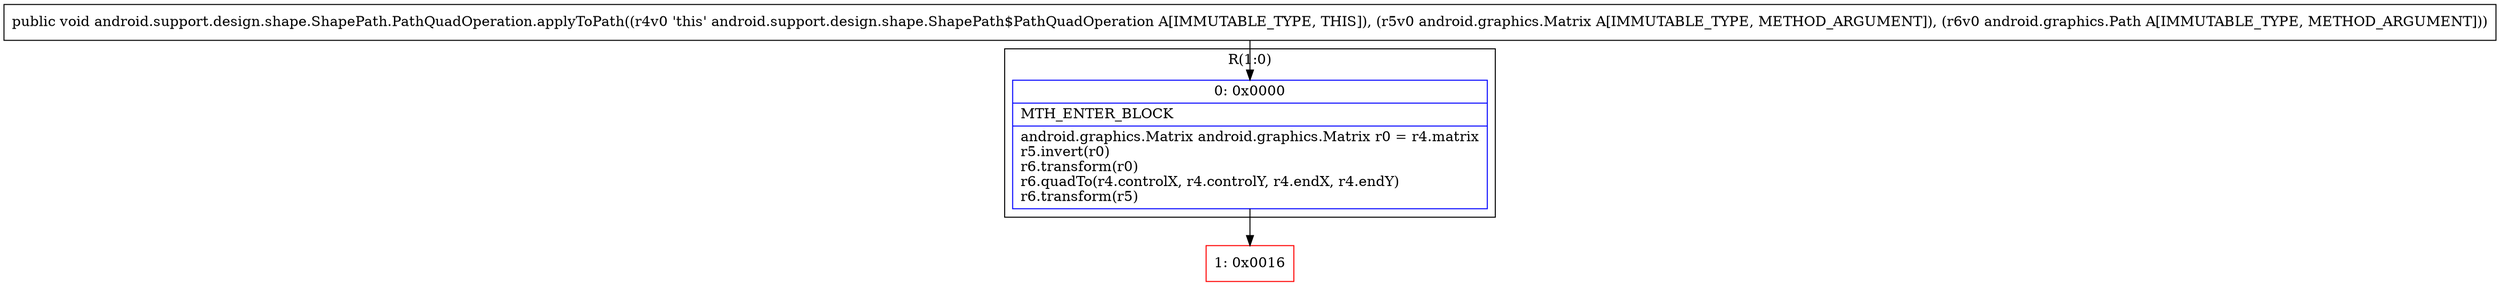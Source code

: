 digraph "CFG forandroid.support.design.shape.ShapePath.PathQuadOperation.applyToPath(Landroid\/graphics\/Matrix;Landroid\/graphics\/Path;)V" {
subgraph cluster_Region_1931878713 {
label = "R(1:0)";
node [shape=record,color=blue];
Node_0 [shape=record,label="{0\:\ 0x0000|MTH_ENTER_BLOCK\l|android.graphics.Matrix android.graphics.Matrix r0 = r4.matrix\lr5.invert(r0)\lr6.transform(r0)\lr6.quadTo(r4.controlX, r4.controlY, r4.endX, r4.endY)\lr6.transform(r5)\l}"];
}
Node_1 [shape=record,color=red,label="{1\:\ 0x0016}"];
MethodNode[shape=record,label="{public void android.support.design.shape.ShapePath.PathQuadOperation.applyToPath((r4v0 'this' android.support.design.shape.ShapePath$PathQuadOperation A[IMMUTABLE_TYPE, THIS]), (r5v0 android.graphics.Matrix A[IMMUTABLE_TYPE, METHOD_ARGUMENT]), (r6v0 android.graphics.Path A[IMMUTABLE_TYPE, METHOD_ARGUMENT])) }"];
MethodNode -> Node_0;
Node_0 -> Node_1;
}

